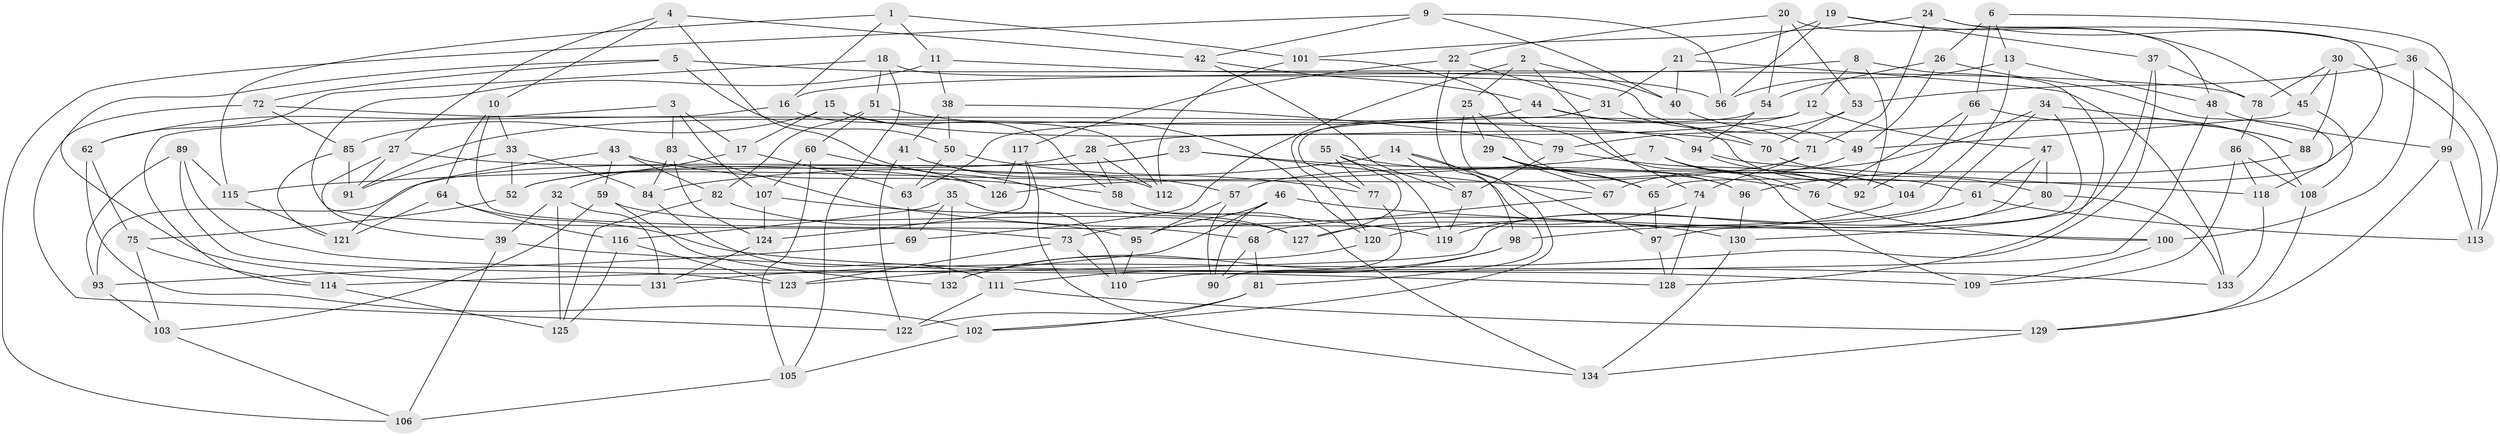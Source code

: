 // coarse degree distribution, {5: 0.047619047619047616, 6: 0.5476190476190477, 4: 0.40476190476190477}
// Generated by graph-tools (version 1.1) at 2025/42/03/06/25 10:42:21]
// undirected, 134 vertices, 268 edges
graph export_dot {
graph [start="1"]
  node [color=gray90,style=filled];
  1;
  2;
  3;
  4;
  5;
  6;
  7;
  8;
  9;
  10;
  11;
  12;
  13;
  14;
  15;
  16;
  17;
  18;
  19;
  20;
  21;
  22;
  23;
  24;
  25;
  26;
  27;
  28;
  29;
  30;
  31;
  32;
  33;
  34;
  35;
  36;
  37;
  38;
  39;
  40;
  41;
  42;
  43;
  44;
  45;
  46;
  47;
  48;
  49;
  50;
  51;
  52;
  53;
  54;
  55;
  56;
  57;
  58;
  59;
  60;
  61;
  62;
  63;
  64;
  65;
  66;
  67;
  68;
  69;
  70;
  71;
  72;
  73;
  74;
  75;
  76;
  77;
  78;
  79;
  80;
  81;
  82;
  83;
  84;
  85;
  86;
  87;
  88;
  89;
  90;
  91;
  92;
  93;
  94;
  95;
  96;
  97;
  98;
  99;
  100;
  101;
  102;
  103;
  104;
  105;
  106;
  107;
  108;
  109;
  110;
  111;
  112;
  113;
  114;
  115;
  116;
  117;
  118;
  119;
  120;
  121;
  122;
  123;
  124;
  125;
  126;
  127;
  128;
  129;
  130;
  131;
  132;
  133;
  134;
  1 -- 11;
  1 -- 16;
  1 -- 115;
  1 -- 101;
  2 -- 69;
  2 -- 25;
  2 -- 40;
  2 -- 74;
  3 -- 62;
  3 -- 17;
  3 -- 107;
  3 -- 83;
  4 -- 42;
  4 -- 27;
  4 -- 10;
  4 -- 127;
  5 -- 131;
  5 -- 78;
  5 -- 50;
  5 -- 72;
  6 -- 26;
  6 -- 99;
  6 -- 13;
  6 -- 66;
  7 -- 104;
  7 -- 76;
  7 -- 115;
  7 -- 92;
  8 -- 92;
  8 -- 16;
  8 -- 12;
  8 -- 128;
  9 -- 42;
  9 -- 56;
  9 -- 40;
  9 -- 106;
  10 -- 33;
  10 -- 64;
  10 -- 68;
  11 -- 56;
  11 -- 38;
  11 -- 73;
  12 -- 47;
  12 -- 28;
  12 -- 77;
  13 -- 56;
  13 -- 104;
  13 -- 48;
  14 -- 97;
  14 -- 87;
  14 -- 81;
  14 -- 84;
  15 -- 85;
  15 -- 70;
  15 -- 17;
  15 -- 58;
  16 -- 114;
  16 -- 112;
  17 -- 32;
  17 -- 63;
  18 -- 51;
  18 -- 108;
  18 -- 105;
  18 -- 62;
  19 -- 45;
  19 -- 56;
  19 -- 21;
  19 -- 37;
  20 -- 22;
  20 -- 54;
  20 -- 53;
  20 -- 48;
  21 -- 40;
  21 -- 31;
  21 -- 133;
  22 -- 98;
  22 -- 117;
  22 -- 31;
  23 -- 76;
  23 -- 67;
  23 -- 93;
  23 -- 52;
  24 -- 65;
  24 -- 101;
  24 -- 71;
  24 -- 36;
  25 -- 29;
  25 -- 102;
  25 -- 96;
  26 -- 54;
  26 -- 118;
  26 -- 49;
  27 -- 91;
  27 -- 39;
  27 -- 126;
  28 -- 52;
  28 -- 58;
  28 -- 112;
  29 -- 65;
  29 -- 96;
  29 -- 67;
  30 -- 113;
  30 -- 88;
  30 -- 78;
  30 -- 45;
  31 -- 70;
  31 -- 120;
  32 -- 125;
  32 -- 131;
  32 -- 39;
  33 -- 52;
  33 -- 91;
  33 -- 84;
  34 -- 73;
  34 -- 57;
  34 -- 88;
  34 -- 97;
  35 -- 110;
  35 -- 69;
  35 -- 116;
  35 -- 132;
  36 -- 100;
  36 -- 53;
  36 -- 113;
  37 -- 131;
  37 -- 130;
  37 -- 78;
  38 -- 79;
  38 -- 50;
  38 -- 41;
  39 -- 133;
  39 -- 106;
  40 -- 71;
  41 -- 122;
  41 -- 112;
  41 -- 57;
  42 -- 44;
  42 -- 87;
  43 -- 82;
  43 -- 121;
  43 -- 59;
  43 -- 58;
  44 -- 91;
  44 -- 49;
  44 -- 61;
  45 -- 108;
  45 -- 49;
  46 -- 95;
  46 -- 90;
  46 -- 123;
  46 -- 100;
  47 -- 114;
  47 -- 80;
  47 -- 61;
  48 -- 99;
  48 -- 110;
  49 -- 67;
  50 -- 77;
  50 -- 63;
  51 -- 60;
  51 -- 82;
  51 -- 120;
  52 -- 75;
  53 -- 70;
  53 -- 79;
  54 -- 63;
  54 -- 94;
  55 -- 77;
  55 -- 119;
  55 -- 127;
  55 -- 65;
  57 -- 90;
  57 -- 95;
  58 -- 134;
  59 -- 132;
  59 -- 103;
  59 -- 127;
  60 -- 107;
  60 -- 105;
  60 -- 126;
  61 -- 113;
  61 -- 119;
  62 -- 75;
  62 -- 102;
  63 -- 69;
  64 -- 121;
  64 -- 109;
  64 -- 116;
  65 -- 97;
  66 -- 76;
  66 -- 92;
  66 -- 88;
  67 -- 68;
  68 -- 90;
  68 -- 81;
  69 -- 93;
  70 -- 80;
  71 -- 74;
  71 -- 126;
  72 -- 122;
  72 -- 94;
  72 -- 85;
  73 -- 110;
  73 -- 123;
  74 -- 128;
  74 -- 127;
  75 -- 114;
  75 -- 103;
  76 -- 100;
  77 -- 90;
  78 -- 86;
  79 -- 87;
  79 -- 92;
  80 -- 133;
  80 -- 98;
  81 -- 102;
  81 -- 122;
  82 -- 95;
  82 -- 125;
  83 -- 84;
  83 -- 124;
  83 -- 130;
  84 -- 111;
  85 -- 121;
  85 -- 91;
  86 -- 118;
  86 -- 108;
  86 -- 109;
  87 -- 119;
  88 -- 96;
  89 -- 123;
  89 -- 128;
  89 -- 93;
  89 -- 115;
  93 -- 103;
  94 -- 104;
  94 -- 118;
  95 -- 110;
  96 -- 130;
  97 -- 128;
  98 -- 111;
  98 -- 132;
  99 -- 113;
  99 -- 129;
  100 -- 109;
  101 -- 112;
  101 -- 109;
  102 -- 105;
  103 -- 106;
  104 -- 120;
  105 -- 106;
  107 -- 119;
  107 -- 124;
  108 -- 129;
  111 -- 122;
  111 -- 129;
  114 -- 125;
  115 -- 121;
  116 -- 123;
  116 -- 125;
  117 -- 126;
  117 -- 134;
  117 -- 124;
  118 -- 133;
  120 -- 132;
  124 -- 131;
  129 -- 134;
  130 -- 134;
}
